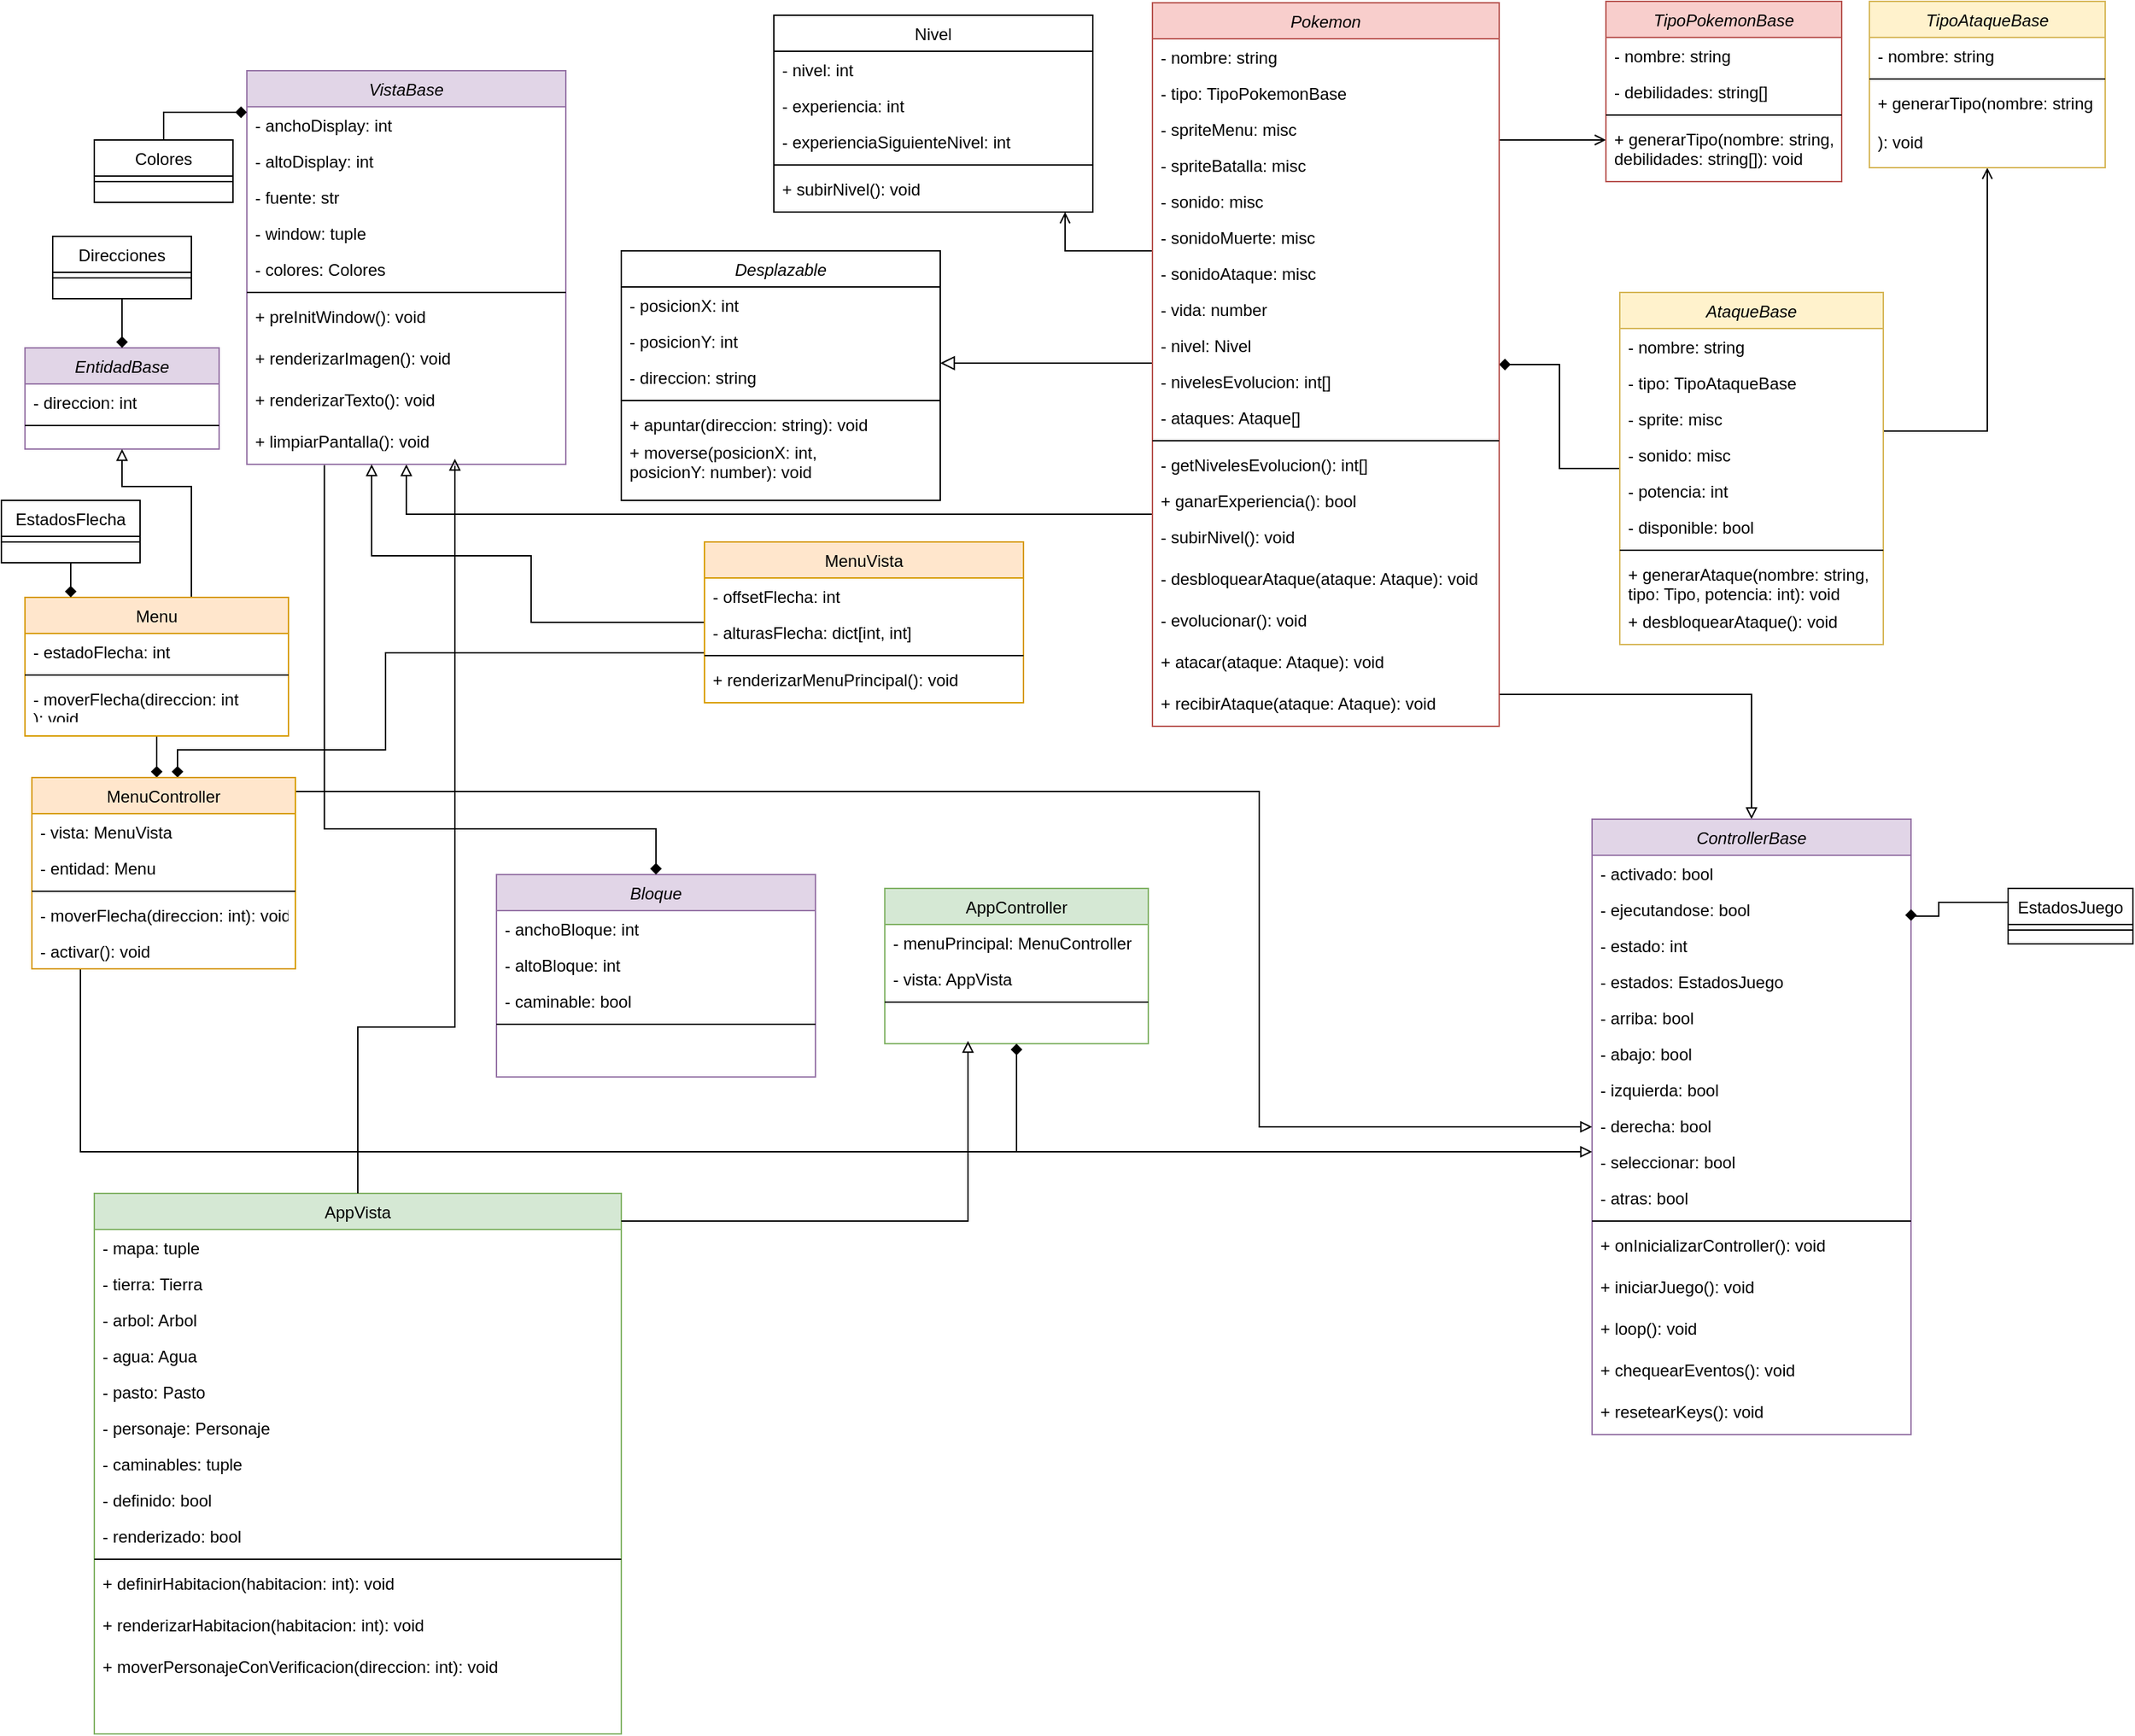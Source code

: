 <mxfile version="15.1.4" type="device"><diagram id="C5RBs43oDa-KdzZeNtuy" name="Page-1"><mxGraphModel dx="1747" dy="831" grid="1" gridSize="10" guides="1" tooltips="1" connect="1" arrows="1" fold="1" page="1" pageScale="1" pageWidth="827" pageHeight="1169" math="0" shadow="0"><root><mxCell id="WIyWlLk6GJQsqaUBKTNV-0"/><mxCell id="WIyWlLk6GJQsqaUBKTNV-1" parent="WIyWlLk6GJQsqaUBKTNV-0"/><mxCell id="6dA9YUfy-9OE2iteP3qh-28" style="edgeStyle=orthogonalEdgeStyle;rounded=0;orthogonalLoop=1;jettySize=auto;html=1;endArrow=open;endFill=0;" parent="WIyWlLk6GJQsqaUBKTNV-1" source="zkfFHV4jXpPFQw0GAbJ--0" target="FfQFa_LdQFP7Eye6dk98-26" edge="1"><mxGeometry relative="1" as="geometry"><Array as="points"><mxPoint x="-60" y="180"/></Array></mxGeometry></mxCell><mxCell id="6dA9YUfy-9OE2iteP3qh-32" style="edgeStyle=orthogonalEdgeStyle;rounded=0;orthogonalLoop=1;jettySize=auto;html=1;endArrow=none;endFill=0;startArrow=diamond;startFill=1;strokeWidth=1;" parent="WIyWlLk6GJQsqaUBKTNV-1" source="zkfFHV4jXpPFQw0GAbJ--0" target="FfQFa_LdQFP7Eye6dk98-13" edge="1"><mxGeometry relative="1" as="geometry"/></mxCell><mxCell id="6dA9YUfy-9OE2iteP3qh-37" style="edgeStyle=orthogonalEdgeStyle;rounded=0;orthogonalLoop=1;jettySize=auto;html=1;startArrow=none;startFill=0;endArrow=open;endFill=0;strokeWidth=1;" parent="WIyWlLk6GJQsqaUBKTNV-1" source="zkfFHV4jXpPFQw0GAbJ--0" target="FfQFa_LdQFP7Eye6dk98-1" edge="1"><mxGeometry relative="1" as="geometry"><Array as="points"><mxPoint x="270" y="100"/><mxPoint x="270" y="100"/></Array></mxGeometry></mxCell><mxCell id="6dA9YUfy-9OE2iteP3qh-82" style="edgeStyle=orthogonalEdgeStyle;rounded=0;orthogonalLoop=1;jettySize=auto;html=1;startArrow=none;startFill=0;endArrow=block;endFill=0;endSize=8;strokeWidth=1;" parent="WIyWlLk6GJQsqaUBKTNV-1" source="zkfFHV4jXpPFQw0GAbJ--0" target="6dA9YUfy-9OE2iteP3qh-73" edge="1"><mxGeometry relative="1" as="geometry"><Array as="points"><mxPoint x="-140" y="261"/><mxPoint x="-140" y="261"/></Array></mxGeometry></mxCell><mxCell id="HIE5t4K_iB8mbw77_0e8-0" style="edgeStyle=orthogonalEdgeStyle;rounded=0;orthogonalLoop=1;jettySize=auto;html=1;endArrow=block;endFill=0;" parent="WIyWlLk6GJQsqaUBKTNV-1" source="zkfFHV4jXpPFQw0GAbJ--0" target="I0GF_LkkvOAaHCBPh8L--37" edge="1"><mxGeometry relative="1" as="geometry"><Array as="points"><mxPoint x="435" y="500"/></Array></mxGeometry></mxCell><mxCell id="HIE5t4K_iB8mbw77_0e8-3" style="edgeStyle=orthogonalEdgeStyle;rounded=0;orthogonalLoop=1;jettySize=auto;html=1;endArrow=block;endFill=0;" parent="WIyWlLk6GJQsqaUBKTNV-1" source="zkfFHV4jXpPFQw0GAbJ--0" target="I0GF_LkkvOAaHCBPh8L--0" edge="1"><mxGeometry relative="1" as="geometry"><Array as="points"><mxPoint x="-535" y="370"/></Array></mxGeometry></mxCell><mxCell id="zkfFHV4jXpPFQw0GAbJ--0" value="Pokemon" style="swimlane;fontStyle=2;align=center;verticalAlign=top;childLayout=stackLayout;horizontal=1;startSize=26;horizontalStack=0;resizeParent=1;resizeLast=0;collapsible=1;marginBottom=0;rounded=0;shadow=0;strokeWidth=1;fillColor=#f8cecc;strokeColor=#b85450;" parent="WIyWlLk6GJQsqaUBKTNV-1" vertex="1"><mxGeometry x="3" y="1" width="250" height="522" as="geometry"><mxRectangle x="230" y="140" width="160" height="26" as="alternateBounds"/></mxGeometry></mxCell><mxCell id="zkfFHV4jXpPFQw0GAbJ--1" value="- nombre: string" style="text;align=left;verticalAlign=top;spacingLeft=4;spacingRight=4;overflow=hidden;rotatable=0;points=[[0,0.5],[1,0.5]];portConstraint=eastwest;" parent="zkfFHV4jXpPFQw0GAbJ--0" vertex="1"><mxGeometry y="26" width="250" height="26" as="geometry"/></mxCell><mxCell id="zkfFHV4jXpPFQw0GAbJ--2" value="- tipo: TipoPokemonBase" style="text;align=left;verticalAlign=top;spacingLeft=4;spacingRight=4;overflow=hidden;rotatable=0;points=[[0,0.5],[1,0.5]];portConstraint=eastwest;rounded=0;shadow=0;html=0;" parent="zkfFHV4jXpPFQw0GAbJ--0" vertex="1"><mxGeometry y="52" width="250" height="26" as="geometry"/></mxCell><mxCell id="FfQFa_LdQFP7Eye6dk98-37" value="- spriteMenu: misc" style="text;align=left;verticalAlign=top;spacingLeft=4;spacingRight=4;overflow=hidden;rotatable=0;points=[[0,0.5],[1,0.5]];portConstraint=eastwest;rounded=0;shadow=0;html=0;" parent="zkfFHV4jXpPFQw0GAbJ--0" vertex="1"><mxGeometry y="78" width="250" height="26" as="geometry"/></mxCell><mxCell id="FfQFa_LdQFP7Eye6dk98-38" value="- spriteBatalla: misc" style="text;align=left;verticalAlign=top;spacingLeft=4;spacingRight=4;overflow=hidden;rotatable=0;points=[[0,0.5],[1,0.5]];portConstraint=eastwest;rounded=0;shadow=0;html=0;" parent="zkfFHV4jXpPFQw0GAbJ--0" vertex="1"><mxGeometry y="104" width="250" height="26" as="geometry"/></mxCell><mxCell id="6dA9YUfy-9OE2iteP3qh-0" value="- sonido: misc" style="text;align=left;verticalAlign=top;spacingLeft=4;spacingRight=4;overflow=hidden;rotatable=0;points=[[0,0.5],[1,0.5]];portConstraint=eastwest;rounded=0;shadow=0;html=0;" parent="zkfFHV4jXpPFQw0GAbJ--0" vertex="1"><mxGeometry y="130" width="250" height="26" as="geometry"/></mxCell><mxCell id="6dA9YUfy-9OE2iteP3qh-3" value="- sonidoMuerte: misc" style="text;align=left;verticalAlign=top;spacingLeft=4;spacingRight=4;overflow=hidden;rotatable=0;points=[[0,0.5],[1,0.5]];portConstraint=eastwest;rounded=0;shadow=0;html=0;" parent="zkfFHV4jXpPFQw0GAbJ--0" vertex="1"><mxGeometry y="156" width="250" height="26" as="geometry"/></mxCell><mxCell id="6dA9YUfy-9OE2iteP3qh-4" value="- sonidoAtaque: misc" style="text;align=left;verticalAlign=top;spacingLeft=4;spacingRight=4;overflow=hidden;rotatable=0;points=[[0,0.5],[1,0.5]];portConstraint=eastwest;rounded=0;shadow=0;html=0;" parent="zkfFHV4jXpPFQw0GAbJ--0" vertex="1"><mxGeometry y="182" width="250" height="26" as="geometry"/></mxCell><mxCell id="zkfFHV4jXpPFQw0GAbJ--3" value="- vida: number" style="text;align=left;verticalAlign=top;spacingLeft=4;spacingRight=4;overflow=hidden;rotatable=0;points=[[0,0.5],[1,0.5]];portConstraint=eastwest;rounded=0;shadow=0;html=0;" parent="zkfFHV4jXpPFQw0GAbJ--0" vertex="1"><mxGeometry y="208" width="250" height="26" as="geometry"/></mxCell><mxCell id="FfQFa_LdQFP7Eye6dk98-8" value="- nivel: Nivel" style="text;align=left;verticalAlign=top;spacingLeft=4;spacingRight=4;overflow=hidden;rotatable=0;points=[[0,0.5],[1,0.5]];portConstraint=eastwest;rounded=0;shadow=0;html=0;" parent="zkfFHV4jXpPFQw0GAbJ--0" vertex="1"><mxGeometry y="234" width="250" height="26" as="geometry"/></mxCell><mxCell id="FfQFa_LdQFP7Eye6dk98-10" value="- nivelesEvolucion: int[]" style="text;align=left;verticalAlign=top;spacingLeft=4;spacingRight=4;overflow=hidden;rotatable=0;points=[[0,0.5],[1,0.5]];portConstraint=eastwest;rounded=0;shadow=0;html=0;" parent="zkfFHV4jXpPFQw0GAbJ--0" vertex="1"><mxGeometry y="260" width="250" height="26" as="geometry"/></mxCell><mxCell id="FfQFa_LdQFP7Eye6dk98-12" value="- ataques: Ataque[]" style="text;align=left;verticalAlign=top;spacingLeft=4;spacingRight=4;overflow=hidden;rotatable=0;points=[[0,0.5],[1,0.5]];portConstraint=eastwest;rounded=0;shadow=0;html=0;" parent="zkfFHV4jXpPFQw0GAbJ--0" vertex="1"><mxGeometry y="286" width="250" height="26" as="geometry"/></mxCell><mxCell id="zkfFHV4jXpPFQw0GAbJ--4" value="" style="line;html=1;strokeWidth=1;align=left;verticalAlign=middle;spacingTop=-1;spacingLeft=3;spacingRight=3;rotatable=0;labelPosition=right;points=[];portConstraint=eastwest;" parent="zkfFHV4jXpPFQw0GAbJ--0" vertex="1"><mxGeometry y="312" width="250" height="8" as="geometry"/></mxCell><mxCell id="6dA9YUfy-9OE2iteP3qh-71" value="- getNivelesEvolucion(): int[]" style="text;align=left;verticalAlign=top;spacingLeft=4;spacingRight=4;overflow=hidden;rotatable=0;points=[[0,0.5],[1,0.5]];portConstraint=eastwest;" parent="zkfFHV4jXpPFQw0GAbJ--0" vertex="1"><mxGeometry y="320" width="250" height="26" as="geometry"/></mxCell><mxCell id="FfQFa_LdQFP7Eye6dk98-39" value="+ ganarExperiencia(): bool" style="text;align=left;verticalAlign=top;spacingLeft=4;spacingRight=4;overflow=hidden;rotatable=0;points=[[0,0.5],[1,0.5]];portConstraint=eastwest;" parent="zkfFHV4jXpPFQw0GAbJ--0" vertex="1"><mxGeometry y="346" width="250" height="26" as="geometry"/></mxCell><mxCell id="FfQFa_LdQFP7Eye6dk98-36" value="- subirNivel(): void" style="text;align=left;verticalAlign=top;spacingLeft=4;spacingRight=4;overflow=hidden;rotatable=0;points=[[0,0.5],[1,0.5]];portConstraint=eastwest;" parent="zkfFHV4jXpPFQw0GAbJ--0" vertex="1"><mxGeometry y="372" width="250" height="30" as="geometry"/></mxCell><mxCell id="6dA9YUfy-9OE2iteP3qh-14" value="- desbloquearAtaque(ataque: Ataque): void" style="text;align=left;verticalAlign=top;spacingLeft=4;spacingRight=4;overflow=hidden;rotatable=0;points=[[0,0.5],[1,0.5]];portConstraint=eastwest;" parent="zkfFHV4jXpPFQw0GAbJ--0" vertex="1"><mxGeometry y="402" width="250" height="30" as="geometry"/></mxCell><mxCell id="6dA9YUfy-9OE2iteP3qh-70" value="- evolucionar(): void" style="text;align=left;verticalAlign=top;spacingLeft=4;spacingRight=4;overflow=hidden;rotatable=0;points=[[0,0.5],[1,0.5]];portConstraint=eastwest;" parent="zkfFHV4jXpPFQw0GAbJ--0" vertex="1"><mxGeometry y="432" width="250" height="30" as="geometry"/></mxCell><mxCell id="6dA9YUfy-9OE2iteP3qh-15" value="+ atacar(ataque: Ataque): void" style="text;align=left;verticalAlign=top;spacingLeft=4;spacingRight=4;overflow=hidden;rotatable=0;points=[[0,0.5],[1,0.5]];portConstraint=eastwest;" parent="zkfFHV4jXpPFQw0GAbJ--0" vertex="1"><mxGeometry y="462" width="250" height="30" as="geometry"/></mxCell><mxCell id="6dA9YUfy-9OE2iteP3qh-42" value="+ recibirAtaque(ataque: Ataque): void" style="text;align=left;verticalAlign=top;spacingLeft=4;spacingRight=4;overflow=hidden;rotatable=0;points=[[0,0.5],[1,0.5]];portConstraint=eastwest;" parent="zkfFHV4jXpPFQw0GAbJ--0" vertex="1"><mxGeometry y="492" width="250" height="30" as="geometry"/></mxCell><mxCell id="FfQFa_LdQFP7Eye6dk98-1" value="TipoPokemonBase" style="swimlane;fontStyle=2;align=center;verticalAlign=top;childLayout=stackLayout;horizontal=1;startSize=26;horizontalStack=0;resizeParent=1;resizeLast=0;collapsible=1;marginBottom=0;rounded=0;shadow=0;strokeWidth=1;fillColor=#f8cecc;strokeColor=#b85450;" parent="WIyWlLk6GJQsqaUBKTNV-1" vertex="1"><mxGeometry x="330" width="170" height="130" as="geometry"><mxRectangle x="230" y="140" width="160" height="26" as="alternateBounds"/></mxGeometry></mxCell><mxCell id="FfQFa_LdQFP7Eye6dk98-2" value="- nombre: string" style="text;align=left;verticalAlign=top;spacingLeft=4;spacingRight=4;overflow=hidden;rotatable=0;points=[[0,0.5],[1,0.5]];portConstraint=eastwest;" parent="FfQFa_LdQFP7Eye6dk98-1" vertex="1"><mxGeometry y="26" width="170" height="26" as="geometry"/></mxCell><mxCell id="FfQFa_LdQFP7Eye6dk98-3" value="- debilidades: string[]" style="text;align=left;verticalAlign=top;spacingLeft=4;spacingRight=4;overflow=hidden;rotatable=0;points=[[0,0.5],[1,0.5]];portConstraint=eastwest;rounded=0;shadow=0;html=0;" parent="FfQFa_LdQFP7Eye6dk98-1" vertex="1"><mxGeometry y="52" width="170" height="26" as="geometry"/></mxCell><mxCell id="FfQFa_LdQFP7Eye6dk98-5" value="" style="line;html=1;strokeWidth=1;align=left;verticalAlign=middle;spacingTop=-1;spacingLeft=3;spacingRight=3;rotatable=0;labelPosition=right;points=[];portConstraint=eastwest;" parent="FfQFa_LdQFP7Eye6dk98-1" vertex="1"><mxGeometry y="78" width="170" height="8" as="geometry"/></mxCell><mxCell id="FfQFa_LdQFP7Eye6dk98-21" value="+ generarTipo(nombre: string,&#10;debilidades: string[]): void" style="text;align=left;verticalAlign=top;spacingLeft=4;spacingRight=4;overflow=hidden;rotatable=0;points=[[0,0.5],[1,0.5]];portConstraint=eastwest;" parent="FfQFa_LdQFP7Eye6dk98-1" vertex="1"><mxGeometry y="86" width="170" height="34" as="geometry"/></mxCell><mxCell id="6dA9YUfy-9OE2iteP3qh-38" style="edgeStyle=orthogonalEdgeStyle;rounded=0;orthogonalLoop=1;jettySize=auto;html=1;startArrow=none;startFill=0;endArrow=open;endFill=0;strokeWidth=1;" parent="WIyWlLk6GJQsqaUBKTNV-1" source="FfQFa_LdQFP7Eye6dk98-13" target="6dA9YUfy-9OE2iteP3qh-5" edge="1"><mxGeometry relative="1" as="geometry"><Array as="points"><mxPoint x="605" y="310"/></Array></mxGeometry></mxCell><mxCell id="FfQFa_LdQFP7Eye6dk98-13" value="AtaqueBase" style="swimlane;fontStyle=2;align=center;verticalAlign=top;childLayout=stackLayout;horizontal=1;startSize=26;horizontalStack=0;resizeParent=1;resizeLast=0;collapsible=1;marginBottom=0;rounded=0;shadow=0;strokeWidth=1;fillColor=#fff2cc;strokeColor=#d6b656;" parent="WIyWlLk6GJQsqaUBKTNV-1" vertex="1"><mxGeometry x="340" y="210" width="190" height="254" as="geometry"><mxRectangle x="230" y="140" width="160" height="26" as="alternateBounds"/></mxGeometry></mxCell><mxCell id="FfQFa_LdQFP7Eye6dk98-14" value="- nombre: string" style="text;align=left;verticalAlign=top;spacingLeft=4;spacingRight=4;overflow=hidden;rotatable=0;points=[[0,0.5],[1,0.5]];portConstraint=eastwest;" parent="FfQFa_LdQFP7Eye6dk98-13" vertex="1"><mxGeometry y="26" width="190" height="26" as="geometry"/></mxCell><mxCell id="FfQFa_LdQFP7Eye6dk98-15" value="- tipo: TipoAtaqueBase" style="text;align=left;verticalAlign=top;spacingLeft=4;spacingRight=4;overflow=hidden;rotatable=0;points=[[0,0.5],[1,0.5]];portConstraint=eastwest;rounded=0;shadow=0;html=0;" parent="FfQFa_LdQFP7Eye6dk98-13" vertex="1"><mxGeometry y="52" width="190" height="26" as="geometry"/></mxCell><mxCell id="6dA9YUfy-9OE2iteP3qh-2" value="- sprite: misc" style="text;align=left;verticalAlign=top;spacingLeft=4;spacingRight=4;overflow=hidden;rotatable=0;points=[[0,0.5],[1,0.5]];portConstraint=eastwest;rounded=0;shadow=0;html=0;" parent="FfQFa_LdQFP7Eye6dk98-13" vertex="1"><mxGeometry y="78" width="190" height="26" as="geometry"/></mxCell><mxCell id="6dA9YUfy-9OE2iteP3qh-1" value="- sonido: misc" style="text;align=left;verticalAlign=top;spacingLeft=4;spacingRight=4;overflow=hidden;rotatable=0;points=[[0,0.5],[1,0.5]];portConstraint=eastwest;rounded=0;shadow=0;html=0;" parent="FfQFa_LdQFP7Eye6dk98-13" vertex="1"><mxGeometry y="104" width="190" height="26" as="geometry"/></mxCell><mxCell id="FfQFa_LdQFP7Eye6dk98-19" value="- potencia: int" style="text;align=left;verticalAlign=top;spacingLeft=4;spacingRight=4;overflow=hidden;rotatable=0;points=[[0,0.5],[1,0.5]];portConstraint=eastwest;rounded=0;shadow=0;html=0;" parent="FfQFa_LdQFP7Eye6dk98-13" vertex="1"><mxGeometry y="130" width="190" height="26" as="geometry"/></mxCell><mxCell id="FfQFa_LdQFP7Eye6dk98-40" value="- disponible: bool" style="text;align=left;verticalAlign=top;spacingLeft=4;spacingRight=4;overflow=hidden;rotatable=0;points=[[0,0.5],[1,0.5]];portConstraint=eastwest;rounded=0;shadow=0;html=0;" parent="FfQFa_LdQFP7Eye6dk98-13" vertex="1"><mxGeometry y="156" width="190" height="26" as="geometry"/></mxCell><mxCell id="FfQFa_LdQFP7Eye6dk98-16" value="" style="line;html=1;strokeWidth=1;align=left;verticalAlign=middle;spacingTop=-1;spacingLeft=3;spacingRight=3;rotatable=0;labelPosition=right;points=[];portConstraint=eastwest;" parent="FfQFa_LdQFP7Eye6dk98-13" vertex="1"><mxGeometry y="182" width="190" height="8" as="geometry"/></mxCell><mxCell id="FfQFa_LdQFP7Eye6dk98-23" value="+ generarAtaque(nombre: string,&#10;tipo: Tipo, potencia: int): void" style="text;align=left;verticalAlign=top;spacingLeft=4;spacingRight=4;overflow=hidden;rotatable=0;points=[[0,0.5],[1,0.5]];portConstraint=eastwest;" parent="FfQFa_LdQFP7Eye6dk98-13" vertex="1"><mxGeometry y="190" width="190" height="34" as="geometry"/></mxCell><mxCell id="6dA9YUfy-9OE2iteP3qh-13" value="+ desbloquearAtaque(): void" style="text;align=left;verticalAlign=top;spacingLeft=4;spacingRight=4;overflow=hidden;rotatable=0;points=[[0,0.5],[1,0.5]];portConstraint=eastwest;" parent="FfQFa_LdQFP7Eye6dk98-13" vertex="1"><mxGeometry y="224" width="190" height="30" as="geometry"/></mxCell><mxCell id="FfQFa_LdQFP7Eye6dk98-26" value="Nivel" style="swimlane;fontStyle=0;align=center;verticalAlign=top;childLayout=stackLayout;horizontal=1;startSize=26;horizontalStack=0;resizeParent=1;resizeLast=0;collapsible=1;marginBottom=0;rounded=0;shadow=0;strokeWidth=1;" parent="WIyWlLk6GJQsqaUBKTNV-1" vertex="1"><mxGeometry x="-270" y="10" width="230" height="142" as="geometry"><mxRectangle x="230" y="140" width="160" height="26" as="alternateBounds"/></mxGeometry></mxCell><mxCell id="FfQFa_LdQFP7Eye6dk98-27" value="- nivel: int" style="text;align=left;verticalAlign=top;spacingLeft=4;spacingRight=4;overflow=hidden;rotatable=0;points=[[0,0.5],[1,0.5]];portConstraint=eastwest;" parent="FfQFa_LdQFP7Eye6dk98-26" vertex="1"><mxGeometry y="26" width="230" height="26" as="geometry"/></mxCell><mxCell id="FfQFa_LdQFP7Eye6dk98-28" value="- experiencia: int" style="text;align=left;verticalAlign=top;spacingLeft=4;spacingRight=4;overflow=hidden;rotatable=0;points=[[0,0.5],[1,0.5]];portConstraint=eastwest;rounded=0;shadow=0;html=0;" parent="FfQFa_LdQFP7Eye6dk98-26" vertex="1"><mxGeometry y="52" width="230" height="26" as="geometry"/></mxCell><mxCell id="FfQFa_LdQFP7Eye6dk98-33" value="- experienciaSiguienteNivel: int" style="text;align=left;verticalAlign=top;spacingLeft=4;spacingRight=4;overflow=hidden;rotatable=0;points=[[0,0.5],[1,0.5]];portConstraint=eastwest;rounded=0;shadow=0;html=0;" parent="FfQFa_LdQFP7Eye6dk98-26" vertex="1"><mxGeometry y="78" width="230" height="26" as="geometry"/></mxCell><mxCell id="FfQFa_LdQFP7Eye6dk98-29" value="" style="line;html=1;strokeWidth=1;align=left;verticalAlign=middle;spacingTop=-1;spacingLeft=3;spacingRight=3;rotatable=0;labelPosition=right;points=[];portConstraint=eastwest;" parent="FfQFa_LdQFP7Eye6dk98-26" vertex="1"><mxGeometry y="104" width="230" height="8" as="geometry"/></mxCell><mxCell id="FfQFa_LdQFP7Eye6dk98-35" value="+ subirNivel(): void" style="text;align=left;verticalAlign=top;spacingLeft=4;spacingRight=4;overflow=hidden;rotatable=0;points=[[0,0.5],[1,0.5]];portConstraint=eastwest;" parent="FfQFa_LdQFP7Eye6dk98-26" vertex="1"><mxGeometry y="112" width="230" height="30" as="geometry"/></mxCell><mxCell id="6dA9YUfy-9OE2iteP3qh-5" value="TipoAtaqueBase" style="swimlane;fontStyle=2;align=center;verticalAlign=top;childLayout=stackLayout;horizontal=1;startSize=26;horizontalStack=0;resizeParent=1;resizeLast=0;collapsible=1;marginBottom=0;rounded=0;shadow=0;strokeWidth=1;fillColor=#fff2cc;strokeColor=#d6b656;" parent="WIyWlLk6GJQsqaUBKTNV-1" vertex="1"><mxGeometry x="520" width="170" height="120" as="geometry"><mxRectangle x="230" y="140" width="160" height="26" as="alternateBounds"/></mxGeometry></mxCell><mxCell id="6dA9YUfy-9OE2iteP3qh-6" value="- nombre: string" style="text;align=left;verticalAlign=top;spacingLeft=4;spacingRight=4;overflow=hidden;rotatable=0;points=[[0,0.5],[1,0.5]];portConstraint=eastwest;" parent="6dA9YUfy-9OE2iteP3qh-5" vertex="1"><mxGeometry y="26" width="170" height="26" as="geometry"/></mxCell><mxCell id="6dA9YUfy-9OE2iteP3qh-8" value="" style="line;html=1;strokeWidth=1;align=left;verticalAlign=middle;spacingTop=-1;spacingLeft=3;spacingRight=3;rotatable=0;labelPosition=right;points=[];portConstraint=eastwest;" parent="6dA9YUfy-9OE2iteP3qh-5" vertex="1"><mxGeometry y="52" width="170" height="8" as="geometry"/></mxCell><mxCell id="6dA9YUfy-9OE2iteP3qh-11" value="+ generarTipo(nombre: string&#10;&#10;): void" style="text;align=left;verticalAlign=top;spacingLeft=4;spacingRight=4;overflow=hidden;rotatable=0;points=[[0,0.5],[1,0.5]];portConstraint=eastwest;" parent="6dA9YUfy-9OE2iteP3qh-5" vertex="1"><mxGeometry y="60" width="170" height="46" as="geometry"/></mxCell><mxCell id="6dA9YUfy-9OE2iteP3qh-73" value="Desplazable" style="swimlane;fontStyle=2;align=center;verticalAlign=top;childLayout=stackLayout;horizontal=1;startSize=26;horizontalStack=0;resizeParent=1;resizeLast=0;collapsible=1;marginBottom=0;rounded=0;shadow=0;strokeWidth=1;" parent="WIyWlLk6GJQsqaUBKTNV-1" vertex="1"><mxGeometry x="-380" y="180" width="230" height="180" as="geometry"><mxRectangle x="230" y="140" width="160" height="26" as="alternateBounds"/></mxGeometry></mxCell><mxCell id="6dA9YUfy-9OE2iteP3qh-74" value="- posicionX: int" style="text;align=left;verticalAlign=top;spacingLeft=4;spacingRight=4;overflow=hidden;rotatable=0;points=[[0,0.5],[1,0.5]];portConstraint=eastwest;" parent="6dA9YUfy-9OE2iteP3qh-73" vertex="1"><mxGeometry y="26" width="230" height="26" as="geometry"/></mxCell><mxCell id="6dA9YUfy-9OE2iteP3qh-75" value="- posicionY: int" style="text;align=left;verticalAlign=top;spacingLeft=4;spacingRight=4;overflow=hidden;rotatable=0;points=[[0,0.5],[1,0.5]];portConstraint=eastwest;rounded=0;shadow=0;html=0;" parent="6dA9YUfy-9OE2iteP3qh-73" vertex="1"><mxGeometry y="52" width="230" height="26" as="geometry"/></mxCell><mxCell id="6dA9YUfy-9OE2iteP3qh-76" value="- direccion: string" style="text;align=left;verticalAlign=top;spacingLeft=4;spacingRight=4;overflow=hidden;rotatable=0;points=[[0,0.5],[1,0.5]];portConstraint=eastwest;rounded=0;shadow=0;html=0;" parent="6dA9YUfy-9OE2iteP3qh-73" vertex="1"><mxGeometry y="78" width="230" height="26" as="geometry"/></mxCell><mxCell id="6dA9YUfy-9OE2iteP3qh-78" value="" style="line;html=1;strokeWidth=1;align=left;verticalAlign=middle;spacingTop=-1;spacingLeft=3;spacingRight=3;rotatable=0;labelPosition=right;points=[];portConstraint=eastwest;" parent="6dA9YUfy-9OE2iteP3qh-73" vertex="1"><mxGeometry y="104" width="230" height="8" as="geometry"/></mxCell><mxCell id="6dA9YUfy-9OE2iteP3qh-79" value="+ apuntar(direccion: string): void" style="text;align=left;verticalAlign=top;spacingLeft=4;spacingRight=4;overflow=hidden;rotatable=0;points=[[0,0.5],[1,0.5]];portConstraint=eastwest;" parent="6dA9YUfy-9OE2iteP3qh-73" vertex="1"><mxGeometry y="112" width="230" height="20" as="geometry"/></mxCell><mxCell id="6dA9YUfy-9OE2iteP3qh-80" value="+ moverse(posicionX: int, &#10;posicionY: number): void" style="text;align=left;verticalAlign=top;spacingLeft=4;spacingRight=4;overflow=hidden;rotatable=0;points=[[0,0.5],[1,0.5]];portConstraint=eastwest;" parent="6dA9YUfy-9OE2iteP3qh-73" vertex="1"><mxGeometry y="132" width="230" height="40" as="geometry"/></mxCell><mxCell id="I0GF_LkkvOAaHCBPh8L--0" value="VistaBase" style="swimlane;fontStyle=2;align=center;verticalAlign=top;childLayout=stackLayout;horizontal=1;startSize=26;horizontalStack=0;resizeParent=1;resizeLast=0;collapsible=1;marginBottom=0;rounded=0;shadow=0;strokeWidth=1;fillColor=#e1d5e7;strokeColor=#9673a6;" parent="WIyWlLk6GJQsqaUBKTNV-1" vertex="1"><mxGeometry x="-650" y="50" width="230" height="284" as="geometry"><mxRectangle x="230" y="140" width="160" height="26" as="alternateBounds"/></mxGeometry></mxCell><mxCell id="I0GF_LkkvOAaHCBPh8L--1" value="- anchoDisplay: int" style="text;align=left;verticalAlign=top;spacingLeft=4;spacingRight=4;overflow=hidden;rotatable=0;points=[[0,0.5],[1,0.5]];portConstraint=eastwest;" parent="I0GF_LkkvOAaHCBPh8L--0" vertex="1"><mxGeometry y="26" width="230" height="26" as="geometry"/></mxCell><mxCell id="I0GF_LkkvOAaHCBPh8L--2" value="- altoDisplay: int" style="text;align=left;verticalAlign=top;spacingLeft=4;spacingRight=4;overflow=hidden;rotatable=0;points=[[0,0.5],[1,0.5]];portConstraint=eastwest;rounded=0;shadow=0;html=0;" parent="I0GF_LkkvOAaHCBPh8L--0" vertex="1"><mxGeometry y="52" width="230" height="26" as="geometry"/></mxCell><mxCell id="I0GF_LkkvOAaHCBPh8L--3" value="- fuente: str" style="text;align=left;verticalAlign=top;spacingLeft=4;spacingRight=4;overflow=hidden;rotatable=0;points=[[0,0.5],[1,0.5]];portConstraint=eastwest;rounded=0;shadow=0;html=0;" parent="I0GF_LkkvOAaHCBPh8L--0" vertex="1"><mxGeometry y="78" width="230" height="26" as="geometry"/></mxCell><mxCell id="I0GF_LkkvOAaHCBPh8L--6" value="- window: tuple" style="text;align=left;verticalAlign=top;spacingLeft=4;spacingRight=4;overflow=hidden;rotatable=0;points=[[0,0.5],[1,0.5]];portConstraint=eastwest;rounded=0;shadow=0;html=0;" parent="I0GF_LkkvOAaHCBPh8L--0" vertex="1"><mxGeometry y="104" width="230" height="26" as="geometry"/></mxCell><mxCell id="I0GF_LkkvOAaHCBPh8L--7" value="- colores: Colores" style="text;align=left;verticalAlign=top;spacingLeft=4;spacingRight=4;overflow=hidden;rotatable=0;points=[[0,0.5],[1,0.5]];portConstraint=eastwest;rounded=0;shadow=0;html=0;" parent="I0GF_LkkvOAaHCBPh8L--0" vertex="1"><mxGeometry y="130" width="230" height="26" as="geometry"/></mxCell><mxCell id="I0GF_LkkvOAaHCBPh8L--4" value="" style="line;html=1;strokeWidth=1;align=left;verticalAlign=middle;spacingTop=-1;spacingLeft=3;spacingRight=3;rotatable=0;labelPosition=right;points=[];portConstraint=eastwest;" parent="I0GF_LkkvOAaHCBPh8L--0" vertex="1"><mxGeometry y="156" width="230" height="8" as="geometry"/></mxCell><mxCell id="I0GF_LkkvOAaHCBPh8L--5" value="+ preInitWindow(): void" style="text;align=left;verticalAlign=top;spacingLeft=4;spacingRight=4;overflow=hidden;rotatable=0;points=[[0,0.5],[1,0.5]];portConstraint=eastwest;" parent="I0GF_LkkvOAaHCBPh8L--0" vertex="1"><mxGeometry y="164" width="230" height="30" as="geometry"/></mxCell><mxCell id="I0GF_LkkvOAaHCBPh8L--12" value="+ renderizarImagen(): void" style="text;align=left;verticalAlign=top;spacingLeft=4;spacingRight=4;overflow=hidden;rotatable=0;points=[[0,0.5],[1,0.5]];portConstraint=eastwest;" parent="I0GF_LkkvOAaHCBPh8L--0" vertex="1"><mxGeometry y="194" width="230" height="30" as="geometry"/></mxCell><mxCell id="I0GF_LkkvOAaHCBPh8L--13" value="+ renderizarTexto(): void" style="text;align=left;verticalAlign=top;spacingLeft=4;spacingRight=4;overflow=hidden;rotatable=0;points=[[0,0.5],[1,0.5]];portConstraint=eastwest;" parent="I0GF_LkkvOAaHCBPh8L--0" vertex="1"><mxGeometry y="224" width="230" height="30" as="geometry"/></mxCell><mxCell id="HIE5t4K_iB8mbw77_0e8-2" value="+ limpiarPantalla(): void" style="text;align=left;verticalAlign=top;spacingLeft=4;spacingRight=4;overflow=hidden;rotatable=0;points=[[0,0.5],[1,0.5]];portConstraint=eastwest;" parent="I0GF_LkkvOAaHCBPh8L--0" vertex="1"><mxGeometry y="254" width="230" height="30" as="geometry"/></mxCell><mxCell id="I0GF_LkkvOAaHCBPh8L--15" value="Colores" style="swimlane;fontStyle=0;align=center;verticalAlign=top;childLayout=stackLayout;horizontal=1;startSize=26;horizontalStack=0;resizeParent=1;resizeLast=0;collapsible=1;marginBottom=0;rounded=0;shadow=0;strokeWidth=1;" parent="WIyWlLk6GJQsqaUBKTNV-1" vertex="1"><mxGeometry x="-760" y="100" width="100" height="45" as="geometry"><mxRectangle x="230" y="140" width="160" height="26" as="alternateBounds"/></mxGeometry></mxCell><mxCell id="I0GF_LkkvOAaHCBPh8L--21" value="" style="line;html=1;strokeWidth=1;align=left;verticalAlign=middle;spacingTop=-1;spacingLeft=3;spacingRight=3;rotatable=0;labelPosition=right;points=[];portConstraint=eastwest;" parent="I0GF_LkkvOAaHCBPh8L--15" vertex="1"><mxGeometry y="26" width="100" height="8" as="geometry"/></mxCell><mxCell id="I0GF_LkkvOAaHCBPh8L--25" value="EstadosJuego" style="swimlane;fontStyle=0;align=center;verticalAlign=top;childLayout=stackLayout;horizontal=1;startSize=26;horizontalStack=0;resizeParent=1;resizeLast=0;collapsible=1;marginBottom=0;rounded=0;shadow=0;strokeWidth=1;" parent="WIyWlLk6GJQsqaUBKTNV-1" vertex="1"><mxGeometry x="620" y="640" width="90" height="40" as="geometry"><mxRectangle x="230" y="140" width="160" height="26" as="alternateBounds"/></mxGeometry></mxCell><mxCell id="I0GF_LkkvOAaHCBPh8L--31" value="" style="line;html=1;strokeWidth=1;align=left;verticalAlign=middle;spacingTop=-1;spacingLeft=3;spacingRight=3;rotatable=0;labelPosition=right;points=[];portConstraint=eastwest;" parent="I0GF_LkkvOAaHCBPh8L--25" vertex="1"><mxGeometry y="26" width="90" height="8" as="geometry"/></mxCell><mxCell id="I0GF_LkkvOAaHCBPh8L--37" value="ControllerBase" style="swimlane;fontStyle=2;align=center;verticalAlign=top;childLayout=stackLayout;horizontal=1;startSize=26;horizontalStack=0;resizeParent=1;resizeLast=0;collapsible=1;marginBottom=0;rounded=0;shadow=0;strokeWidth=1;fillColor=#e1d5e7;strokeColor=#9673a6;" parent="WIyWlLk6GJQsqaUBKTNV-1" vertex="1"><mxGeometry x="320" y="590" width="230" height="444" as="geometry"><mxRectangle x="230" y="140" width="160" height="26" as="alternateBounds"/></mxGeometry></mxCell><mxCell id="HIE5t4K_iB8mbw77_0e8-14" value="- activado: bool" style="text;align=left;verticalAlign=top;spacingLeft=4;spacingRight=4;overflow=hidden;rotatable=0;points=[[0,0.5],[1,0.5]];portConstraint=eastwest;" parent="I0GF_LkkvOAaHCBPh8L--37" vertex="1"><mxGeometry y="26" width="230" height="26" as="geometry"/></mxCell><mxCell id="I0GF_LkkvOAaHCBPh8L--38" value="- ejecutandose: bool" style="text;align=left;verticalAlign=top;spacingLeft=4;spacingRight=4;overflow=hidden;rotatable=0;points=[[0,0.5],[1,0.5]];portConstraint=eastwest;" parent="I0GF_LkkvOAaHCBPh8L--37" vertex="1"><mxGeometry y="52" width="230" height="26" as="geometry"/></mxCell><mxCell id="I0GF_LkkvOAaHCBPh8L--39" value="- estado: int" style="text;align=left;verticalAlign=top;spacingLeft=4;spacingRight=4;overflow=hidden;rotatable=0;points=[[0,0.5],[1,0.5]];portConstraint=eastwest;rounded=0;shadow=0;html=0;" parent="I0GF_LkkvOAaHCBPh8L--37" vertex="1"><mxGeometry y="78" width="230" height="26" as="geometry"/></mxCell><mxCell id="I0GF_LkkvOAaHCBPh8L--40" value="- estados: EstadosJuego" style="text;align=left;verticalAlign=top;spacingLeft=4;spacingRight=4;overflow=hidden;rotatable=0;points=[[0,0.5],[1,0.5]];portConstraint=eastwest;rounded=0;shadow=0;html=0;" parent="I0GF_LkkvOAaHCBPh8L--37" vertex="1"><mxGeometry y="104" width="230" height="26" as="geometry"/></mxCell><mxCell id="I0GF_LkkvOAaHCBPh8L--41" value="- arriba: bool" style="text;align=left;verticalAlign=top;spacingLeft=4;spacingRight=4;overflow=hidden;rotatable=0;points=[[0,0.5],[1,0.5]];portConstraint=eastwest;rounded=0;shadow=0;html=0;" parent="I0GF_LkkvOAaHCBPh8L--37" vertex="1"><mxGeometry y="130" width="230" height="26" as="geometry"/></mxCell><mxCell id="I0GF_LkkvOAaHCBPh8L--42" value="- abajo: bool" style="text;align=left;verticalAlign=top;spacingLeft=4;spacingRight=4;overflow=hidden;rotatable=0;points=[[0,0.5],[1,0.5]];portConstraint=eastwest;rounded=0;shadow=0;html=0;" parent="I0GF_LkkvOAaHCBPh8L--37" vertex="1"><mxGeometry y="156" width="230" height="26" as="geometry"/></mxCell><mxCell id="I0GF_LkkvOAaHCBPh8L--47" value="- izquierda: bool" style="text;align=left;verticalAlign=top;spacingLeft=4;spacingRight=4;overflow=hidden;rotatable=0;points=[[0,0.5],[1,0.5]];portConstraint=eastwest;rounded=0;shadow=0;html=0;" parent="I0GF_LkkvOAaHCBPh8L--37" vertex="1"><mxGeometry y="182" width="230" height="26" as="geometry"/></mxCell><mxCell id="I0GF_LkkvOAaHCBPh8L--48" value="- derecha: bool" style="text;align=left;verticalAlign=top;spacingLeft=4;spacingRight=4;overflow=hidden;rotatable=0;points=[[0,0.5],[1,0.5]];portConstraint=eastwest;rounded=0;shadow=0;html=0;" parent="I0GF_LkkvOAaHCBPh8L--37" vertex="1"><mxGeometry y="208" width="230" height="26" as="geometry"/></mxCell><mxCell id="I0GF_LkkvOAaHCBPh8L--49" value="- seleccionar: bool" style="text;align=left;verticalAlign=top;spacingLeft=4;spacingRight=4;overflow=hidden;rotatable=0;points=[[0,0.5],[1,0.5]];portConstraint=eastwest;rounded=0;shadow=0;html=0;" parent="I0GF_LkkvOAaHCBPh8L--37" vertex="1"><mxGeometry y="234" width="230" height="26" as="geometry"/></mxCell><mxCell id="I0GF_LkkvOAaHCBPh8L--50" value="- atras: bool" style="text;align=left;verticalAlign=top;spacingLeft=4;spacingRight=4;overflow=hidden;rotatable=0;points=[[0,0.5],[1,0.5]];portConstraint=eastwest;rounded=0;shadow=0;html=0;" parent="I0GF_LkkvOAaHCBPh8L--37" vertex="1"><mxGeometry y="260" width="230" height="26" as="geometry"/></mxCell><mxCell id="I0GF_LkkvOAaHCBPh8L--43" value="" style="line;html=1;strokeWidth=1;align=left;verticalAlign=middle;spacingTop=-1;spacingLeft=3;spacingRight=3;rotatable=0;labelPosition=right;points=[];portConstraint=eastwest;" parent="I0GF_LkkvOAaHCBPh8L--37" vertex="1"><mxGeometry y="286" width="230" height="8" as="geometry"/></mxCell><mxCell id="I0GF_LkkvOAaHCBPh8L--44" value="+ onInicializarController(): void" style="text;align=left;verticalAlign=top;spacingLeft=4;spacingRight=4;overflow=hidden;rotatable=0;points=[[0,0.5],[1,0.5]];portConstraint=eastwest;" parent="I0GF_LkkvOAaHCBPh8L--37" vertex="1"><mxGeometry y="294" width="230" height="30" as="geometry"/></mxCell><mxCell id="I0GF_LkkvOAaHCBPh8L--45" value="+ iniciarJuego(): void" style="text;align=left;verticalAlign=top;spacingLeft=4;spacingRight=4;overflow=hidden;rotatable=0;points=[[0,0.5],[1,0.5]];portConstraint=eastwest;" parent="I0GF_LkkvOAaHCBPh8L--37" vertex="1"><mxGeometry y="324" width="230" height="30" as="geometry"/></mxCell><mxCell id="I0GF_LkkvOAaHCBPh8L--46" value="+ loop(): void" style="text;align=left;verticalAlign=top;spacingLeft=4;spacingRight=4;overflow=hidden;rotatable=0;points=[[0,0.5],[1,0.5]];portConstraint=eastwest;" parent="I0GF_LkkvOAaHCBPh8L--37" vertex="1"><mxGeometry y="354" width="230" height="30" as="geometry"/></mxCell><mxCell id="I0GF_LkkvOAaHCBPh8L--51" value="+ chequearEventos(): void" style="text;align=left;verticalAlign=top;spacingLeft=4;spacingRight=4;overflow=hidden;rotatable=0;points=[[0,0.5],[1,0.5]];portConstraint=eastwest;" parent="I0GF_LkkvOAaHCBPh8L--37" vertex="1"><mxGeometry y="384" width="230" height="30" as="geometry"/></mxCell><mxCell id="I0GF_LkkvOAaHCBPh8L--52" value="+ resetearKeys(): void" style="text;align=left;verticalAlign=top;spacingLeft=4;spacingRight=4;overflow=hidden;rotatable=0;points=[[0,0.5],[1,0.5]];portConstraint=eastwest;" parent="I0GF_LkkvOAaHCBPh8L--37" vertex="1"><mxGeometry y="414" width="230" height="30" as="geometry"/></mxCell><mxCell id="I0GF_LkkvOAaHCBPh8L--53" style="edgeStyle=orthogonalEdgeStyle;rounded=0;orthogonalLoop=1;jettySize=auto;html=1;endArrow=none;endFill=0;startArrow=diamond;startFill=1;strokeWidth=1;entryX=0.5;entryY=0;entryDx=0;entryDy=0;" parent="WIyWlLk6GJQsqaUBKTNV-1" source="I0GF_LkkvOAaHCBPh8L--0" target="I0GF_LkkvOAaHCBPh8L--15" edge="1"><mxGeometry relative="1" as="geometry"><mxPoint x="-540" y="60" as="sourcePoint"/><mxPoint x="-570" y="530" as="targetPoint"/><Array as="points"><mxPoint x="-710" y="80"/></Array></mxGeometry></mxCell><mxCell id="I0GF_LkkvOAaHCBPh8L--54" style="edgeStyle=orthogonalEdgeStyle;rounded=0;orthogonalLoop=1;jettySize=auto;html=1;endArrow=none;endFill=0;startArrow=diamond;startFill=1;strokeWidth=1;exitX=1;exitY=0.5;exitDx=0;exitDy=0;" parent="WIyWlLk6GJQsqaUBKTNV-1" source="I0GF_LkkvOAaHCBPh8L--38" target="I0GF_LkkvOAaHCBPh8L--25" edge="1"><mxGeometry relative="1" as="geometry"><mxPoint x="97" y="805.0" as="sourcePoint"/><mxPoint x="160" y="629" as="targetPoint"/><Array as="points"><mxPoint x="550" y="660"/><mxPoint x="570" y="660"/><mxPoint x="570" y="650"/></Array></mxGeometry></mxCell><mxCell id="HIE5t4K_iB8mbw77_0e8-4" value="EntidadBase" style="swimlane;fontStyle=2;align=center;verticalAlign=top;childLayout=stackLayout;horizontal=1;startSize=26;horizontalStack=0;resizeParent=1;resizeLast=0;collapsible=1;marginBottom=0;rounded=0;shadow=0;strokeWidth=1;fillColor=#e1d5e7;strokeColor=#9673a6;" parent="WIyWlLk6GJQsqaUBKTNV-1" vertex="1"><mxGeometry x="-810" y="250" width="140" height="73" as="geometry"><mxRectangle x="230" y="140" width="160" height="26" as="alternateBounds"/></mxGeometry></mxCell><mxCell id="HIE5t4K_iB8mbw77_0e8-5" value="- direccion: int" style="text;align=left;verticalAlign=top;spacingLeft=4;spacingRight=4;overflow=hidden;rotatable=0;points=[[0,0.5],[1,0.5]];portConstraint=eastwest;" parent="HIE5t4K_iB8mbw77_0e8-4" vertex="1"><mxGeometry y="26" width="140" height="26" as="geometry"/></mxCell><mxCell id="HIE5t4K_iB8mbw77_0e8-8" value="" style="line;html=1;strokeWidth=1;align=left;verticalAlign=middle;spacingTop=-1;spacingLeft=3;spacingRight=3;rotatable=0;labelPosition=right;points=[];portConstraint=eastwest;" parent="HIE5t4K_iB8mbw77_0e8-4" vertex="1"><mxGeometry y="52" width="140" height="8" as="geometry"/></mxCell><mxCell id="HIE5t4K_iB8mbw77_0e8-13" style="edgeStyle=orthogonalEdgeStyle;rounded=0;orthogonalLoop=1;jettySize=auto;html=1;endArrow=diamond;endFill=1;" parent="WIyWlLk6GJQsqaUBKTNV-1" source="HIE5t4K_iB8mbw77_0e8-11" target="HIE5t4K_iB8mbw77_0e8-4" edge="1"><mxGeometry relative="1" as="geometry"/></mxCell><mxCell id="HIE5t4K_iB8mbw77_0e8-11" value="Direcciones" style="swimlane;fontStyle=0;align=center;verticalAlign=top;childLayout=stackLayout;horizontal=1;startSize=26;horizontalStack=0;resizeParent=1;resizeLast=0;collapsible=1;marginBottom=0;rounded=0;shadow=0;strokeWidth=1;" parent="WIyWlLk6GJQsqaUBKTNV-1" vertex="1"><mxGeometry x="-790" y="169.5" width="100" height="45" as="geometry"><mxRectangle x="230" y="140" width="160" height="26" as="alternateBounds"/></mxGeometry></mxCell><mxCell id="HIE5t4K_iB8mbw77_0e8-12" value="" style="line;html=1;strokeWidth=1;align=left;verticalAlign=middle;spacingTop=-1;spacingLeft=3;spacingRight=3;rotatable=0;labelPosition=right;points=[];portConstraint=eastwest;" parent="HIE5t4K_iB8mbw77_0e8-11" vertex="1"><mxGeometry y="26" width="100" height="8" as="geometry"/></mxCell><mxCell id="HIE5t4K_iB8mbw77_0e8-32" style="edgeStyle=orthogonalEdgeStyle;rounded=0;orthogonalLoop=1;jettySize=auto;html=1;endArrow=block;endFill=0;" parent="WIyWlLk6GJQsqaUBKTNV-1" source="HIE5t4K_iB8mbw77_0e8-15" target="I0GF_LkkvOAaHCBPh8L--37" edge="1"><mxGeometry relative="1" as="geometry"><Array as="points"><mxPoint x="-95" y="830"/></Array></mxGeometry></mxCell><mxCell id="HIE5t4K_iB8mbw77_0e8-15" value="AppController" style="swimlane;fontStyle=0;align=center;verticalAlign=top;childLayout=stackLayout;horizontal=1;startSize=26;horizontalStack=0;resizeParent=1;resizeLast=0;collapsible=1;marginBottom=0;rounded=0;shadow=0;strokeWidth=1;fillColor=#d5e8d4;strokeColor=#82b366;" parent="WIyWlLk6GJQsqaUBKTNV-1" vertex="1"><mxGeometry x="-190" y="640" width="190" height="112" as="geometry"><mxRectangle x="230" y="140" width="160" height="26" as="alternateBounds"/></mxGeometry></mxCell><mxCell id="HIE5t4K_iB8mbw77_0e8-16" value="- menuPrincipal: MenuController" style="text;align=left;verticalAlign=top;spacingLeft=4;spacingRight=4;overflow=hidden;rotatable=0;points=[[0,0.5],[1,0.5]];portConstraint=eastwest;" parent="HIE5t4K_iB8mbw77_0e8-15" vertex="1"><mxGeometry y="26" width="190" height="26" as="geometry"/></mxCell><mxCell id="rwqOecatG6MEDl4cmmhP-0" value="- vista: AppVista" style="text;align=left;verticalAlign=top;spacingLeft=4;spacingRight=4;overflow=hidden;rotatable=0;points=[[0,0.5],[1,0.5]];portConstraint=eastwest;" vertex="1" parent="HIE5t4K_iB8mbw77_0e8-15"><mxGeometry y="52" width="190" height="26" as="geometry"/></mxCell><mxCell id="HIE5t4K_iB8mbw77_0e8-26" value="" style="line;html=1;strokeWidth=1;align=left;verticalAlign=middle;spacingTop=-1;spacingLeft=3;spacingRight=3;rotatable=0;labelPosition=right;points=[];portConstraint=eastwest;" parent="HIE5t4K_iB8mbw77_0e8-15" vertex="1"><mxGeometry y="78" width="190" height="8" as="geometry"/></mxCell><mxCell id="HIE5t4K_iB8mbw77_0e8-37" style="edgeStyle=orthogonalEdgeStyle;rounded=0;orthogonalLoop=1;jettySize=auto;html=1;endArrow=block;endFill=0;" parent="WIyWlLk6GJQsqaUBKTNV-1" source="HIE5t4K_iB8mbw77_0e8-33" target="HIE5t4K_iB8mbw77_0e8-4" edge="1"><mxGeometry relative="1" as="geometry"><Array as="points"><mxPoint x="-690" y="350"/><mxPoint x="-740" y="350"/></Array></mxGeometry></mxCell><mxCell id="HIE5t4K_iB8mbw77_0e8-59" style="edgeStyle=orthogonalEdgeStyle;rounded=0;orthogonalLoop=1;jettySize=auto;html=1;endArrow=diamond;endFill=1;" parent="WIyWlLk6GJQsqaUBKTNV-1" source="HIE5t4K_iB8mbw77_0e8-33" target="HIE5t4K_iB8mbw77_0e8-53" edge="1"><mxGeometry relative="1" as="geometry"><Array as="points"><mxPoint x="-715" y="560"/><mxPoint x="-715" y="560"/></Array></mxGeometry></mxCell><mxCell id="HIE5t4K_iB8mbw77_0e8-33" value="Menu" style="swimlane;fontStyle=0;align=center;verticalAlign=top;childLayout=stackLayout;horizontal=1;startSize=26;horizontalStack=0;resizeParent=1;resizeLast=0;collapsible=1;marginBottom=0;rounded=0;shadow=0;strokeWidth=1;fillColor=#ffe6cc;strokeColor=#d79b00;" parent="WIyWlLk6GJQsqaUBKTNV-1" vertex="1"><mxGeometry x="-810" y="430" width="190" height="100" as="geometry"><mxRectangle x="230" y="140" width="160" height="26" as="alternateBounds"/></mxGeometry></mxCell><mxCell id="HIE5t4K_iB8mbw77_0e8-34" value="- estadoFlecha: int" style="text;align=left;verticalAlign=top;spacingLeft=4;spacingRight=4;overflow=hidden;rotatable=0;points=[[0,0.5],[1,0.5]];portConstraint=eastwest;" parent="HIE5t4K_iB8mbw77_0e8-33" vertex="1"><mxGeometry y="26" width="190" height="26" as="geometry"/></mxCell><mxCell id="HIE5t4K_iB8mbw77_0e8-35" value="" style="line;html=1;strokeWidth=1;align=left;verticalAlign=middle;spacingTop=-1;spacingLeft=3;spacingRight=3;rotatable=0;labelPosition=right;points=[];portConstraint=eastwest;" parent="HIE5t4K_iB8mbw77_0e8-33" vertex="1"><mxGeometry y="52" width="190" height="8" as="geometry"/></mxCell><mxCell id="HIE5t4K_iB8mbw77_0e8-36" value="- moverFlecha(direccion: int&#10;): void" style="text;align=left;verticalAlign=top;spacingLeft=4;spacingRight=4;overflow=hidden;rotatable=0;points=[[0,0.5],[1,0.5]];portConstraint=eastwest;" parent="HIE5t4K_iB8mbw77_0e8-33" vertex="1"><mxGeometry y="60" width="190" height="26" as="geometry"/></mxCell><mxCell id="HIE5t4K_iB8mbw77_0e8-40" style="edgeStyle=orthogonalEdgeStyle;rounded=0;orthogonalLoop=1;jettySize=auto;html=1;endArrow=diamond;endFill=1;" parent="WIyWlLk6GJQsqaUBKTNV-1" source="HIE5t4K_iB8mbw77_0e8-38" target="HIE5t4K_iB8mbw77_0e8-33" edge="1"><mxGeometry relative="1" as="geometry"><Array as="points"><mxPoint x="-760" y="460"/><mxPoint x="-760" y="460"/></Array></mxGeometry></mxCell><mxCell id="HIE5t4K_iB8mbw77_0e8-38" value="EstadosFlecha" style="swimlane;fontStyle=0;align=center;verticalAlign=top;childLayout=stackLayout;horizontal=1;startSize=26;horizontalStack=0;resizeParent=1;resizeLast=0;collapsible=1;marginBottom=0;rounded=0;shadow=0;strokeWidth=1;" parent="WIyWlLk6GJQsqaUBKTNV-1" vertex="1"><mxGeometry x="-827" y="360" width="100" height="45" as="geometry"><mxRectangle x="230" y="140" width="160" height="26" as="alternateBounds"/></mxGeometry></mxCell><mxCell id="HIE5t4K_iB8mbw77_0e8-39" value="" style="line;html=1;strokeWidth=1;align=left;verticalAlign=middle;spacingTop=-1;spacingLeft=3;spacingRight=3;rotatable=0;labelPosition=right;points=[];portConstraint=eastwest;" parent="HIE5t4K_iB8mbw77_0e8-38" vertex="1"><mxGeometry y="26" width="100" height="8" as="geometry"/></mxCell><mxCell id="HIE5t4K_iB8mbw77_0e8-52" style="edgeStyle=orthogonalEdgeStyle;rounded=0;orthogonalLoop=1;jettySize=auto;html=1;endArrow=block;endFill=0;" parent="WIyWlLk6GJQsqaUBKTNV-1" source="HIE5t4K_iB8mbw77_0e8-41" target="I0GF_LkkvOAaHCBPh8L--0" edge="1"><mxGeometry relative="1" as="geometry"><Array as="points"><mxPoint x="-445" y="448"/><mxPoint x="-445" y="400"/><mxPoint x="-560" y="400"/></Array></mxGeometry></mxCell><mxCell id="HIE5t4K_iB8mbw77_0e8-60" style="edgeStyle=orthogonalEdgeStyle;rounded=0;orthogonalLoop=1;jettySize=auto;html=1;endArrow=diamond;endFill=1;" parent="WIyWlLk6GJQsqaUBKTNV-1" source="HIE5t4K_iB8mbw77_0e8-41" target="HIE5t4K_iB8mbw77_0e8-53" edge="1"><mxGeometry relative="1" as="geometry"><Array as="points"><mxPoint x="-550" y="470"/><mxPoint x="-550" y="540"/><mxPoint x="-700" y="540"/></Array></mxGeometry></mxCell><mxCell id="HIE5t4K_iB8mbw77_0e8-41" value="MenuVista" style="swimlane;fontStyle=0;align=center;verticalAlign=top;childLayout=stackLayout;horizontal=1;startSize=26;horizontalStack=0;resizeParent=1;resizeLast=0;collapsible=1;marginBottom=0;rounded=0;shadow=0;strokeWidth=1;fillColor=#ffe6cc;strokeColor=#d79b00;" parent="WIyWlLk6GJQsqaUBKTNV-1" vertex="1"><mxGeometry x="-320" y="390" width="230" height="116" as="geometry"><mxRectangle x="230" y="140" width="160" height="26" as="alternateBounds"/></mxGeometry></mxCell><mxCell id="HIE5t4K_iB8mbw77_0e8-42" value="- offsetFlecha: int" style="text;align=left;verticalAlign=top;spacingLeft=4;spacingRight=4;overflow=hidden;rotatable=0;points=[[0,0.5],[1,0.5]];portConstraint=eastwest;" parent="HIE5t4K_iB8mbw77_0e8-41" vertex="1"><mxGeometry y="26" width="230" height="26" as="geometry"/></mxCell><mxCell id="HIE5t4K_iB8mbw77_0e8-43" value="- alturasFlecha: dict[int, int]" style="text;align=left;verticalAlign=top;spacingLeft=4;spacingRight=4;overflow=hidden;rotatable=0;points=[[0,0.5],[1,0.5]];portConstraint=eastwest;rounded=0;shadow=0;html=0;" parent="HIE5t4K_iB8mbw77_0e8-41" vertex="1"><mxGeometry y="52" width="230" height="26" as="geometry"/></mxCell><mxCell id="HIE5t4K_iB8mbw77_0e8-47" value="" style="line;html=1;strokeWidth=1;align=left;verticalAlign=middle;spacingTop=-1;spacingLeft=3;spacingRight=3;rotatable=0;labelPosition=right;points=[];portConstraint=eastwest;" parent="HIE5t4K_iB8mbw77_0e8-41" vertex="1"><mxGeometry y="78" width="230" height="8" as="geometry"/></mxCell><mxCell id="HIE5t4K_iB8mbw77_0e8-48" value="+ renderizarMenuPrincipal(): void" style="text;align=left;verticalAlign=top;spacingLeft=4;spacingRight=4;overflow=hidden;rotatable=0;points=[[0,0.5],[1,0.5]];portConstraint=eastwest;" parent="HIE5t4K_iB8mbw77_0e8-41" vertex="1"><mxGeometry y="86" width="230" height="30" as="geometry"/></mxCell><mxCell id="HIE5t4K_iB8mbw77_0e8-61" style="edgeStyle=orthogonalEdgeStyle;rounded=0;orthogonalLoop=1;jettySize=auto;html=1;endArrow=block;endFill=0;" parent="WIyWlLk6GJQsqaUBKTNV-1" source="HIE5t4K_iB8mbw77_0e8-53" target="I0GF_LkkvOAaHCBPh8L--37" edge="1"><mxGeometry relative="1" as="geometry"><Array as="points"><mxPoint x="80" y="570"/><mxPoint x="80" y="812"/></Array></mxGeometry></mxCell><mxCell id="HIE5t4K_iB8mbw77_0e8-62" style="edgeStyle=orthogonalEdgeStyle;rounded=0;orthogonalLoop=1;jettySize=auto;html=1;endArrow=diamond;endFill=1;" parent="WIyWlLk6GJQsqaUBKTNV-1" source="HIE5t4K_iB8mbw77_0e8-53" target="HIE5t4K_iB8mbw77_0e8-15" edge="1"><mxGeometry relative="1" as="geometry"><Array as="points"><mxPoint x="-770" y="830"/><mxPoint x="-95" y="830"/></Array></mxGeometry></mxCell><mxCell id="HIE5t4K_iB8mbw77_0e8-53" value="MenuController" style="swimlane;fontStyle=0;align=center;verticalAlign=top;childLayout=stackLayout;horizontal=1;startSize=26;horizontalStack=0;resizeParent=1;resizeLast=0;collapsible=1;marginBottom=0;rounded=0;shadow=0;strokeWidth=1;fillColor=#ffe6cc;strokeColor=#d79b00;" parent="WIyWlLk6GJQsqaUBKTNV-1" vertex="1"><mxGeometry x="-805" y="560" width="190" height="138" as="geometry"><mxRectangle x="230" y="140" width="160" height="26" as="alternateBounds"/></mxGeometry></mxCell><mxCell id="HIE5t4K_iB8mbw77_0e8-54" value="- vista: MenuVista" style="text;align=left;verticalAlign=top;spacingLeft=4;spacingRight=4;overflow=hidden;rotatable=0;points=[[0,0.5],[1,0.5]];portConstraint=eastwest;" parent="HIE5t4K_iB8mbw77_0e8-53" vertex="1"><mxGeometry y="26" width="190" height="26" as="geometry"/></mxCell><mxCell id="HIE5t4K_iB8mbw77_0e8-55" value="- entidad: Menu" style="text;align=left;verticalAlign=top;spacingLeft=4;spacingRight=4;overflow=hidden;rotatable=0;points=[[0,0.5],[1,0.5]];portConstraint=eastwest;" parent="HIE5t4K_iB8mbw77_0e8-53" vertex="1"><mxGeometry y="52" width="190" height="26" as="geometry"/></mxCell><mxCell id="HIE5t4K_iB8mbw77_0e8-56" value="" style="line;html=1;strokeWidth=1;align=left;verticalAlign=middle;spacingTop=-1;spacingLeft=3;spacingRight=3;rotatable=0;labelPosition=right;points=[];portConstraint=eastwest;" parent="HIE5t4K_iB8mbw77_0e8-53" vertex="1"><mxGeometry y="78" width="190" height="8" as="geometry"/></mxCell><mxCell id="HIE5t4K_iB8mbw77_0e8-58" value="- moverFlecha(direccion: int): void" style="text;align=left;verticalAlign=top;spacingLeft=4;spacingRight=4;overflow=hidden;rotatable=0;points=[[0,0.5],[1,0.5]];portConstraint=eastwest;" parent="HIE5t4K_iB8mbw77_0e8-53" vertex="1"><mxGeometry y="86" width="190" height="26" as="geometry"/></mxCell><mxCell id="HIE5t4K_iB8mbw77_0e8-57" value="- activar(): void" style="text;align=left;verticalAlign=top;spacingLeft=4;spacingRight=4;overflow=hidden;rotatable=0;points=[[0,0.5],[1,0.5]];portConstraint=eastwest;" parent="HIE5t4K_iB8mbw77_0e8-53" vertex="1"><mxGeometry y="112" width="190" height="26" as="geometry"/></mxCell><mxCell id="rwqOecatG6MEDl4cmmhP-1" value="Bloque" style="swimlane;fontStyle=2;align=center;verticalAlign=top;childLayout=stackLayout;horizontal=1;startSize=26;horizontalStack=0;resizeParent=1;resizeLast=0;collapsible=1;marginBottom=0;rounded=0;shadow=0;strokeWidth=1;fillColor=#e1d5e7;strokeColor=#9673a6;" vertex="1" parent="WIyWlLk6GJQsqaUBKTNV-1"><mxGeometry x="-470" y="630" width="230" height="146" as="geometry"><mxRectangle x="230" y="140" width="160" height="26" as="alternateBounds"/></mxGeometry></mxCell><mxCell id="rwqOecatG6MEDl4cmmhP-2" value="- anchoBloque: int" style="text;align=left;verticalAlign=top;spacingLeft=4;spacingRight=4;overflow=hidden;rotatable=0;points=[[0,0.5],[1,0.5]];portConstraint=eastwest;" vertex="1" parent="rwqOecatG6MEDl4cmmhP-1"><mxGeometry y="26" width="230" height="26" as="geometry"/></mxCell><mxCell id="rwqOecatG6MEDl4cmmhP-3" value="- altoBloque: int" style="text;align=left;verticalAlign=top;spacingLeft=4;spacingRight=4;overflow=hidden;rotatable=0;points=[[0,0.5],[1,0.5]];portConstraint=eastwest;rounded=0;shadow=0;html=0;" vertex="1" parent="rwqOecatG6MEDl4cmmhP-1"><mxGeometry y="52" width="230" height="26" as="geometry"/></mxCell><mxCell id="rwqOecatG6MEDl4cmmhP-4" value="- caminable: bool" style="text;align=left;verticalAlign=top;spacingLeft=4;spacingRight=4;overflow=hidden;rotatable=0;points=[[0,0.5],[1,0.5]];portConstraint=eastwest;rounded=0;shadow=0;html=0;" vertex="1" parent="rwqOecatG6MEDl4cmmhP-1"><mxGeometry y="78" width="230" height="26" as="geometry"/></mxCell><mxCell id="rwqOecatG6MEDl4cmmhP-5" value="" style="line;html=1;strokeWidth=1;align=left;verticalAlign=middle;spacingTop=-1;spacingLeft=3;spacingRight=3;rotatable=0;labelPosition=right;points=[];portConstraint=eastwest;" vertex="1" parent="rwqOecatG6MEDl4cmmhP-1"><mxGeometry y="104" width="230" height="8" as="geometry"/></mxCell><mxCell id="rwqOecatG6MEDl4cmmhP-8" value="AppVista" style="swimlane;fontStyle=0;align=center;verticalAlign=top;childLayout=stackLayout;horizontal=1;startSize=26;horizontalStack=0;resizeParent=1;resizeLast=0;collapsible=1;marginBottom=0;rounded=0;shadow=0;strokeWidth=1;fillColor=#d5e8d4;strokeColor=#82b366;" vertex="1" parent="WIyWlLk6GJQsqaUBKTNV-1"><mxGeometry x="-760" y="860" width="380" height="390" as="geometry"><mxRectangle x="230" y="140" width="160" height="26" as="alternateBounds"/></mxGeometry></mxCell><mxCell id="rwqOecatG6MEDl4cmmhP-9" value="- mapa: tuple" style="text;align=left;verticalAlign=top;spacingLeft=4;spacingRight=4;overflow=hidden;rotatable=0;points=[[0,0.5],[1,0.5]];portConstraint=eastwest;" vertex="1" parent="rwqOecatG6MEDl4cmmhP-8"><mxGeometry y="26" width="380" height="26" as="geometry"/></mxCell><mxCell id="rwqOecatG6MEDl4cmmhP-10" value="- tierra: Tierra" style="text;align=left;verticalAlign=top;spacingLeft=4;spacingRight=4;overflow=hidden;rotatable=0;points=[[0,0.5],[1,0.5]];portConstraint=eastwest;" vertex="1" parent="rwqOecatG6MEDl4cmmhP-8"><mxGeometry y="52" width="380" height="26" as="geometry"/></mxCell><mxCell id="rwqOecatG6MEDl4cmmhP-12" value="- arbol: Arbol" style="text;align=left;verticalAlign=top;spacingLeft=4;spacingRight=4;overflow=hidden;rotatable=0;points=[[0,0.5],[1,0.5]];portConstraint=eastwest;" vertex="1" parent="rwqOecatG6MEDl4cmmhP-8"><mxGeometry y="78" width="380" height="26" as="geometry"/></mxCell><mxCell id="rwqOecatG6MEDl4cmmhP-13" value="- agua: Agua" style="text;align=left;verticalAlign=top;spacingLeft=4;spacingRight=4;overflow=hidden;rotatable=0;points=[[0,0.5],[1,0.5]];portConstraint=eastwest;" vertex="1" parent="rwqOecatG6MEDl4cmmhP-8"><mxGeometry y="104" width="380" height="26" as="geometry"/></mxCell><mxCell id="rwqOecatG6MEDl4cmmhP-14" value="- pasto: Pasto" style="text;align=left;verticalAlign=top;spacingLeft=4;spacingRight=4;overflow=hidden;rotatable=0;points=[[0,0.5],[1,0.5]];portConstraint=eastwest;" vertex="1" parent="rwqOecatG6MEDl4cmmhP-8"><mxGeometry y="130" width="380" height="26" as="geometry"/></mxCell><mxCell id="rwqOecatG6MEDl4cmmhP-15" value="- personaje: Personaje" style="text;align=left;verticalAlign=top;spacingLeft=4;spacingRight=4;overflow=hidden;rotatable=0;points=[[0,0.5],[1,0.5]];portConstraint=eastwest;" vertex="1" parent="rwqOecatG6MEDl4cmmhP-8"><mxGeometry y="156" width="380" height="26" as="geometry"/></mxCell><mxCell id="rwqOecatG6MEDl4cmmhP-16" value="- caminables: tuple" style="text;align=left;verticalAlign=top;spacingLeft=4;spacingRight=4;overflow=hidden;rotatable=0;points=[[0,0.5],[1,0.5]];portConstraint=eastwest;" vertex="1" parent="rwqOecatG6MEDl4cmmhP-8"><mxGeometry y="182" width="380" height="26" as="geometry"/></mxCell><mxCell id="rwqOecatG6MEDl4cmmhP-17" value="- definido: bool" style="text;align=left;verticalAlign=top;spacingLeft=4;spacingRight=4;overflow=hidden;rotatable=0;points=[[0,0.5],[1,0.5]];portConstraint=eastwest;" vertex="1" parent="rwqOecatG6MEDl4cmmhP-8"><mxGeometry y="208" width="380" height="26" as="geometry"/></mxCell><mxCell id="rwqOecatG6MEDl4cmmhP-18" value="- renderizado: bool" style="text;align=left;verticalAlign=top;spacingLeft=4;spacingRight=4;overflow=hidden;rotatable=0;points=[[0,0.5],[1,0.5]];portConstraint=eastwest;" vertex="1" parent="rwqOecatG6MEDl4cmmhP-8"><mxGeometry y="234" width="380" height="26" as="geometry"/></mxCell><mxCell id="rwqOecatG6MEDl4cmmhP-11" value="" style="line;html=1;strokeWidth=1;align=left;verticalAlign=middle;spacingTop=-1;spacingLeft=3;spacingRight=3;rotatable=0;labelPosition=right;points=[];portConstraint=eastwest;" vertex="1" parent="rwqOecatG6MEDl4cmmhP-8"><mxGeometry y="260" width="380" height="8" as="geometry"/></mxCell><mxCell id="rwqOecatG6MEDl4cmmhP-19" value="+ definirHabitacion(habitacion: int): void" style="text;align=left;verticalAlign=top;spacingLeft=4;spacingRight=4;overflow=hidden;rotatable=0;points=[[0,0.5],[1,0.5]];portConstraint=eastwest;" vertex="1" parent="rwqOecatG6MEDl4cmmhP-8"><mxGeometry y="268" width="380" height="30" as="geometry"/></mxCell><mxCell id="rwqOecatG6MEDl4cmmhP-20" value="+ renderizarHabitacion(habitacion: int): void" style="text;align=left;verticalAlign=top;spacingLeft=4;spacingRight=4;overflow=hidden;rotatable=0;points=[[0,0.5],[1,0.5]];portConstraint=eastwest;" vertex="1" parent="rwqOecatG6MEDl4cmmhP-8"><mxGeometry y="298" width="380" height="30" as="geometry"/></mxCell><mxCell id="rwqOecatG6MEDl4cmmhP-21" value="+ moverPersonajeConVerificacion(direccion: int): void" style="text;align=left;verticalAlign=top;spacingLeft=4;spacingRight=4;overflow=hidden;rotatable=0;points=[[0,0.5],[1,0.5]];portConstraint=eastwest;" vertex="1" parent="rwqOecatG6MEDl4cmmhP-8"><mxGeometry y="328" width="380" height="30" as="geometry"/></mxCell><mxCell id="rwqOecatG6MEDl4cmmhP-22" style="edgeStyle=orthogonalEdgeStyle;rounded=0;orthogonalLoop=1;jettySize=auto;html=1;endArrow=diamond;endFill=1;entryX=0.5;entryY=0;entryDx=0;entryDy=0;exitX=0.243;exitY=1.02;exitDx=0;exitDy=0;exitPerimeter=0;" edge="1" parent="WIyWlLk6GJQsqaUBKTNV-1" source="HIE5t4K_iB8mbw77_0e8-2" target="rwqOecatG6MEDl4cmmhP-1"><mxGeometry relative="1" as="geometry"><mxPoint x="-530" y="600" as="sourcePoint"/><mxPoint x="-530" y="635.5" as="targetPoint"/><Array as="points"><mxPoint x="-594" y="597"/><mxPoint x="-355" y="597"/></Array></mxGeometry></mxCell><mxCell id="rwqOecatG6MEDl4cmmhP-23" style="edgeStyle=orthogonalEdgeStyle;rounded=0;orthogonalLoop=1;jettySize=auto;html=1;endArrow=block;endFill=0;exitX=0.5;exitY=0;exitDx=0;exitDy=0;" edge="1" parent="WIyWlLk6GJQsqaUBKTNV-1" source="rwqOecatG6MEDl4cmmhP-8"><mxGeometry relative="1" as="geometry"><Array as="points"><mxPoint x="-570" y="740"/><mxPoint x="-500" y="740"/><mxPoint x="-500" y="335"/></Array><mxPoint x="-600" y="730" as="sourcePoint"/><mxPoint x="-500" y="330" as="targetPoint"/></mxGeometry></mxCell><mxCell id="rwqOecatG6MEDl4cmmhP-24" style="edgeStyle=orthogonalEdgeStyle;rounded=0;orthogonalLoop=1;jettySize=auto;html=1;endArrow=block;endFill=0;" edge="1" parent="WIyWlLk6GJQsqaUBKTNV-1" source="rwqOecatG6MEDl4cmmhP-8"><mxGeometry relative="1" as="geometry"><Array as="points"><mxPoint x="-130" y="880"/></Array><mxPoint x="-320" y="1070" as="sourcePoint"/><mxPoint x="-130" y="750" as="targetPoint"/></mxGeometry></mxCell></root></mxGraphModel></diagram></mxfile>